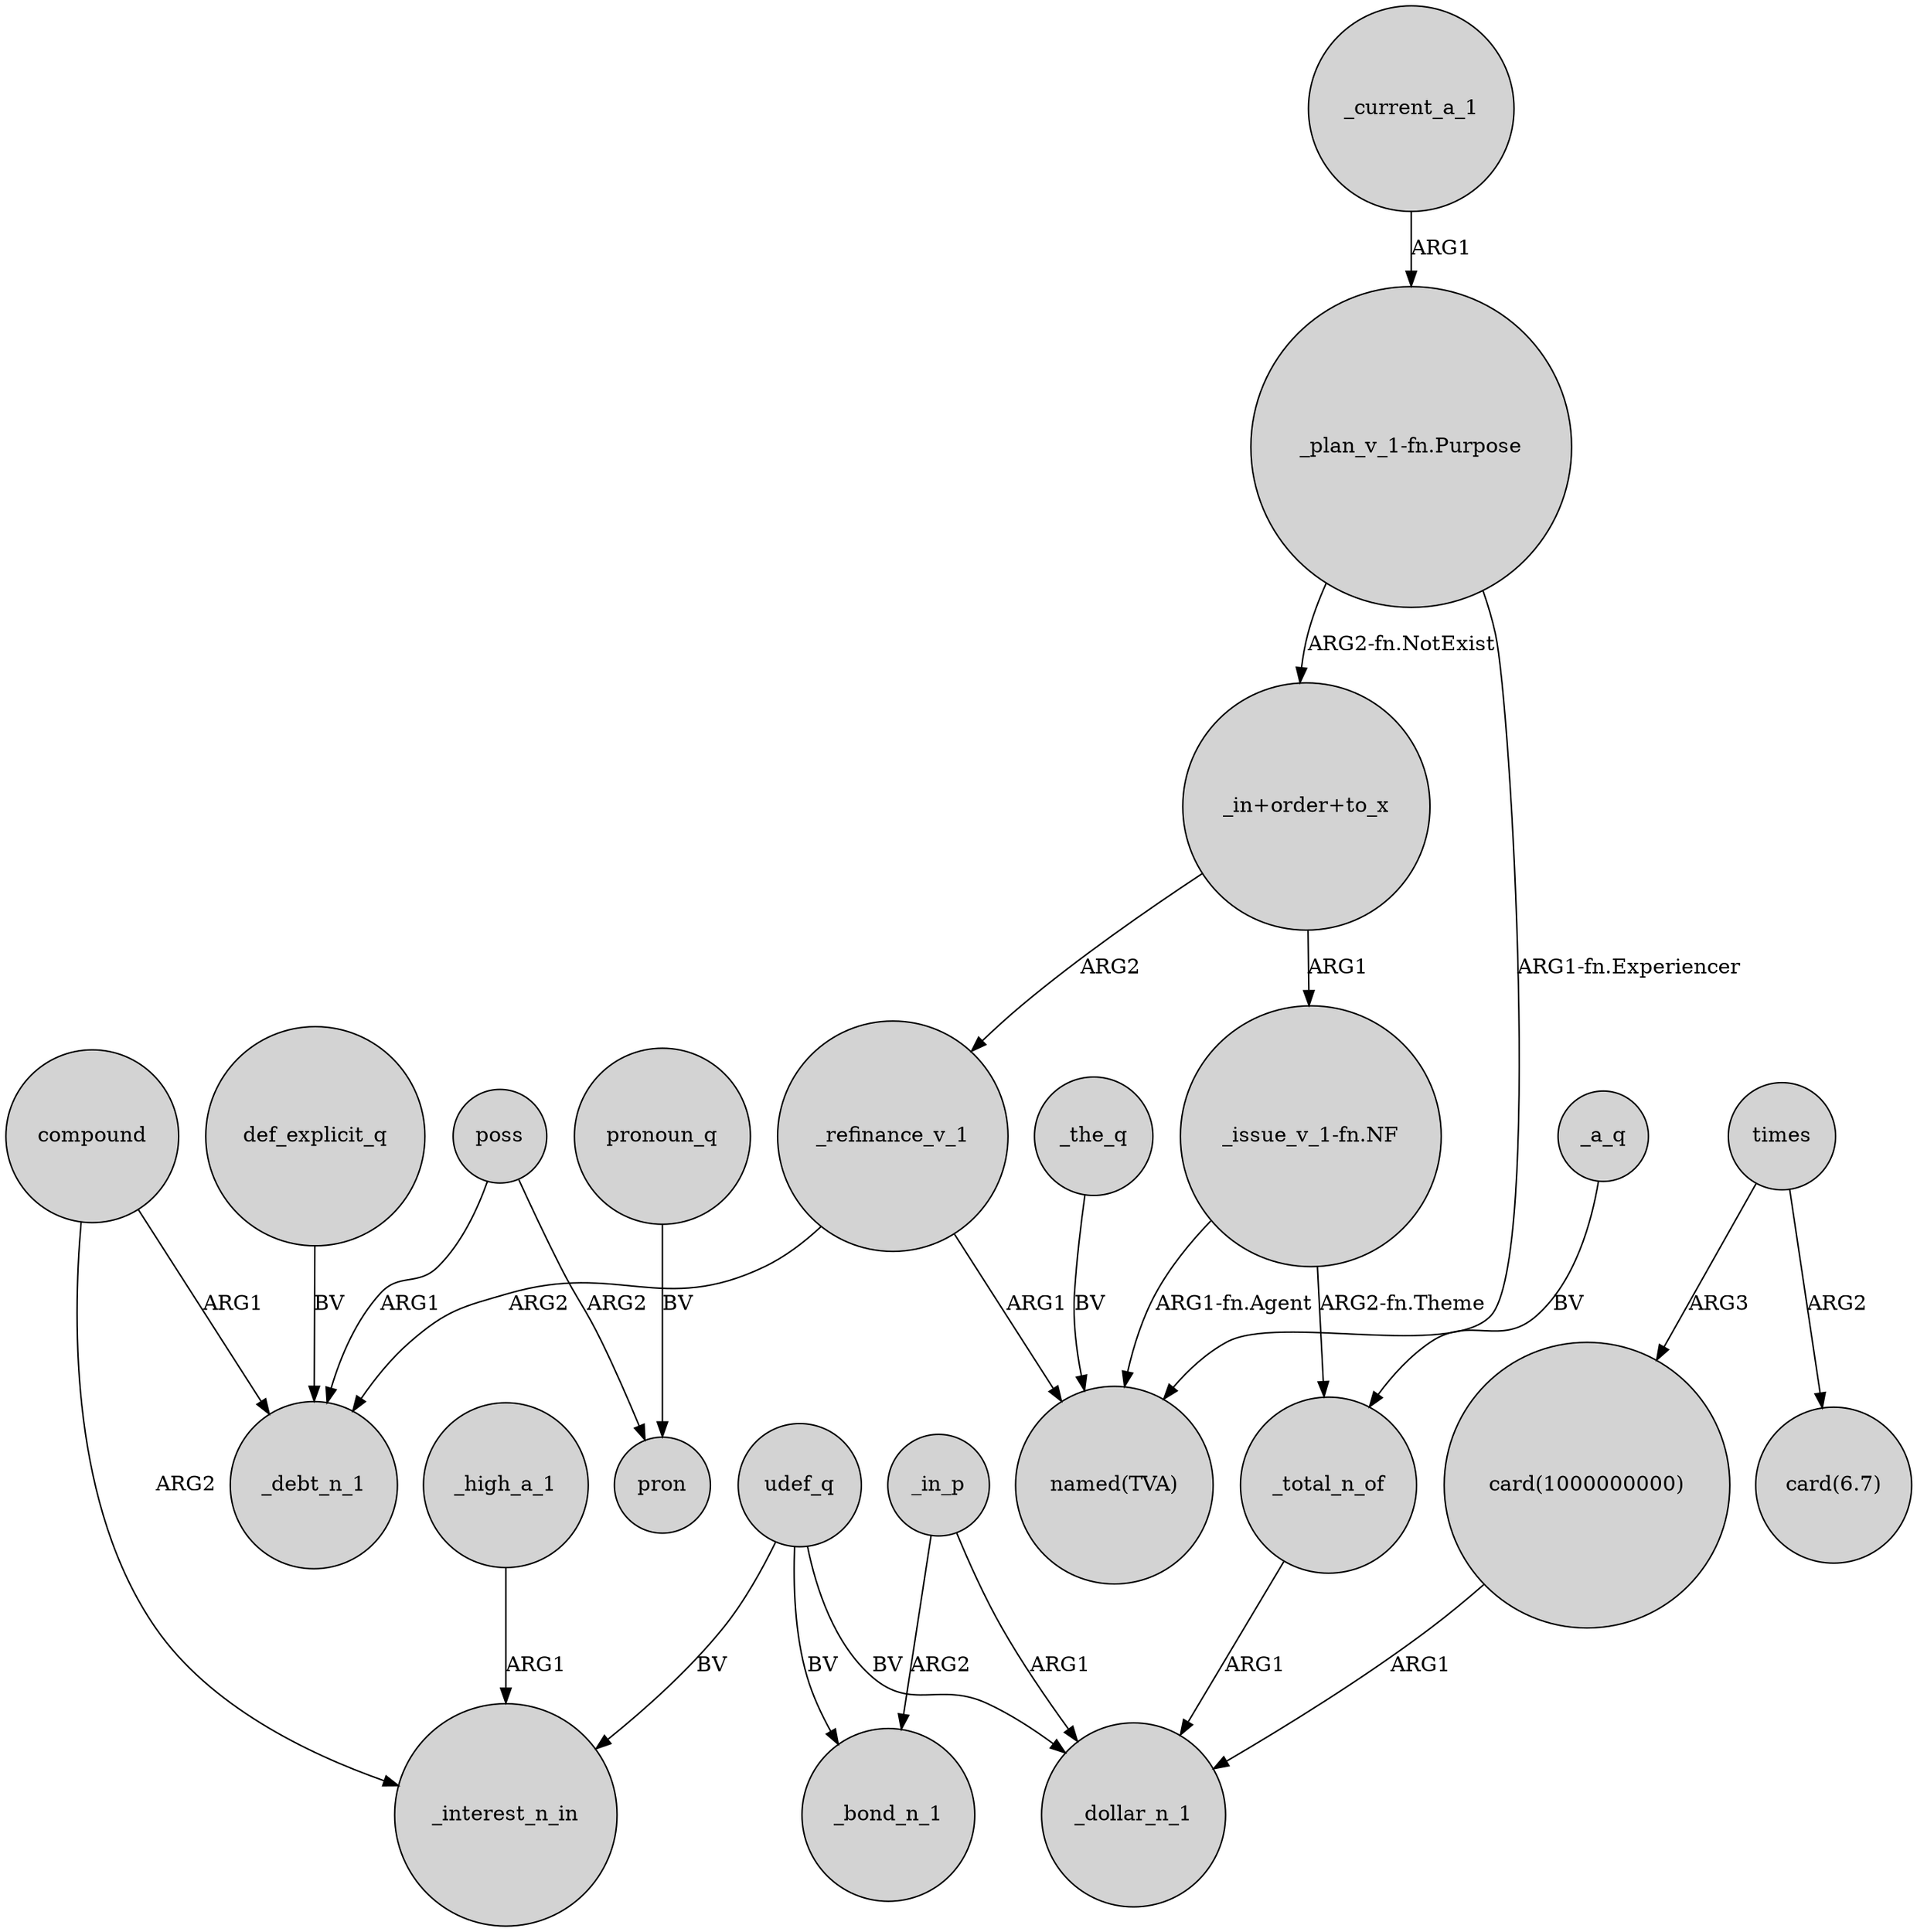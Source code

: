 digraph {
	node [shape=circle style=filled]
	compound -> _debt_n_1 [label=ARG1]
	poss -> pron [label=ARG2]
	"_issue_v_1-fn.NF" -> _total_n_of [label="ARG2-fn.Theme"]
	"_issue_v_1-fn.NF" -> "named(TVA)" [label="ARG1-fn.Agent"]
	udef_q -> _interest_n_in [label=BV]
	_total_n_of -> _dollar_n_1 [label=ARG1]
	compound -> _interest_n_in [label=ARG2]
	times -> "card(1000000000)" [label=ARG3]
	_refinance_v_1 -> "named(TVA)" [label=ARG1]
	_current_a_1 -> "_plan_v_1-fn.Purpose" [label=ARG1]
	def_explicit_q -> _debt_n_1 [label=BV]
	pronoun_q -> pron [label=BV]
	udef_q -> _bond_n_1 [label=BV]
	"_in+order+to_x" -> _refinance_v_1 [label=ARG2]
	_high_a_1 -> _interest_n_in [label=ARG1]
	times -> "card(6.7)" [label=ARG2]
	_a_q -> _total_n_of [label=BV]
	_in_p -> _dollar_n_1 [label=ARG1]
	poss -> _debt_n_1 [label=ARG1]
	_refinance_v_1 -> _debt_n_1 [label=ARG2]
	"card(1000000000)" -> _dollar_n_1 [label=ARG1]
	"_plan_v_1-fn.Purpose" -> "_in+order+to_x" [label="ARG2-fn.NotExist"]
	_the_q -> "named(TVA)" [label=BV]
	_in_p -> _bond_n_1 [label=ARG2]
	udef_q -> _dollar_n_1 [label=BV]
	"_in+order+to_x" -> "_issue_v_1-fn.NF" [label=ARG1]
	"_plan_v_1-fn.Purpose" -> "named(TVA)" [label="ARG1-fn.Experiencer"]
}
